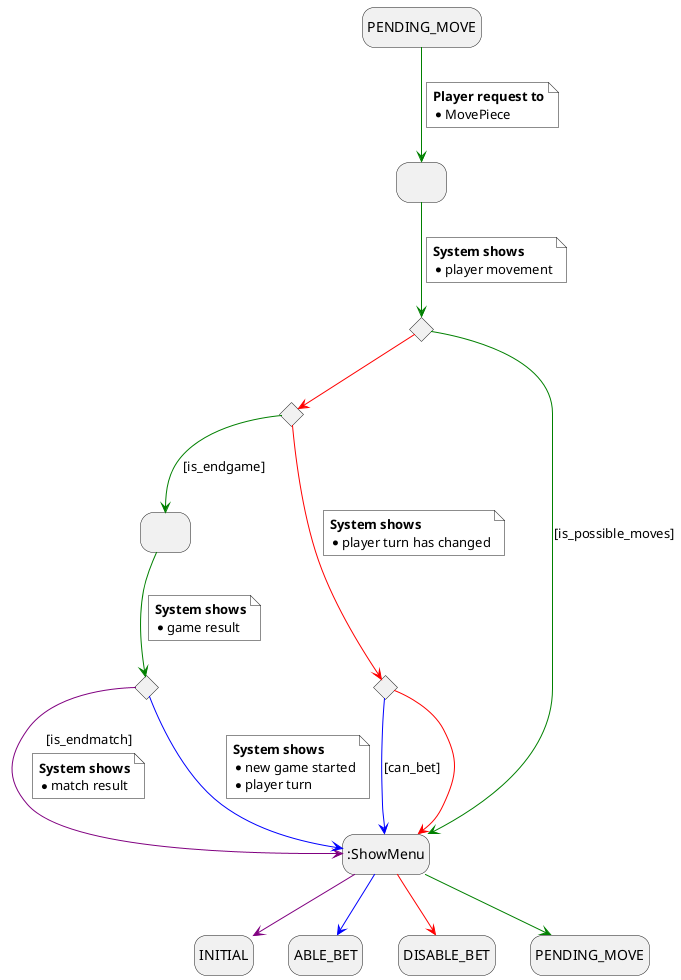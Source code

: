 @startuml
hide empty description

state INITIAL
state ABLE_BET
state DISABLE_BET
state PENDING_MOVE
state "PENDING_MOVE" as PENDING_MOVE2

state " " as 1
state " " as endgame

state is_endgame <<choice>>
state is_endmatch <<choice>>
state is_possible_moves <<choice>>
state can_bet <<choice>>

1 -[#green]-> is_possible_moves
note on link #white
    <b>System shows</b>
    * player movement
end note

is_possible_moves -[#green]-> :ShowMenu : [is_possible_moves]
is_possible_moves -[#red]-> is_endgame

is_endgame -[#green]-> endgame : [is_endgame]
endgame -[#green]-> is_endmatch
note on link #white
    <b>System shows</b>
    * game result
end note
is_endgame -[#red]-> can_bet
note on link #white
    <b>System shows</b>
    * player turn has changed
end note

is_endmatch -[#purple]-> :ShowMenu : [is_endmatch]
note on link #white
    <b>System shows</b>
    * match result
end note
is_endmatch -[#blue]-> :ShowMenu
note on link #white
    <b>System shows</b>
    * new game started
    * player turn
end note

can_bet -[#blue]-> :ShowMenu : [can_bet]
can_bet -[#red]-> :ShowMenu


PENDING_MOVE -[#green]-> 1
note on link #white
    <b>Player request to</b>
    * MovePiece
end note

:ShowMenu -[#purple]-> INITIAL
:ShowMenu -[#red]-> DISABLE_BET
:ShowMenu -[#blue]-> ABLE_BET
:ShowMenu -[#green]->  PENDING_MOVE2
